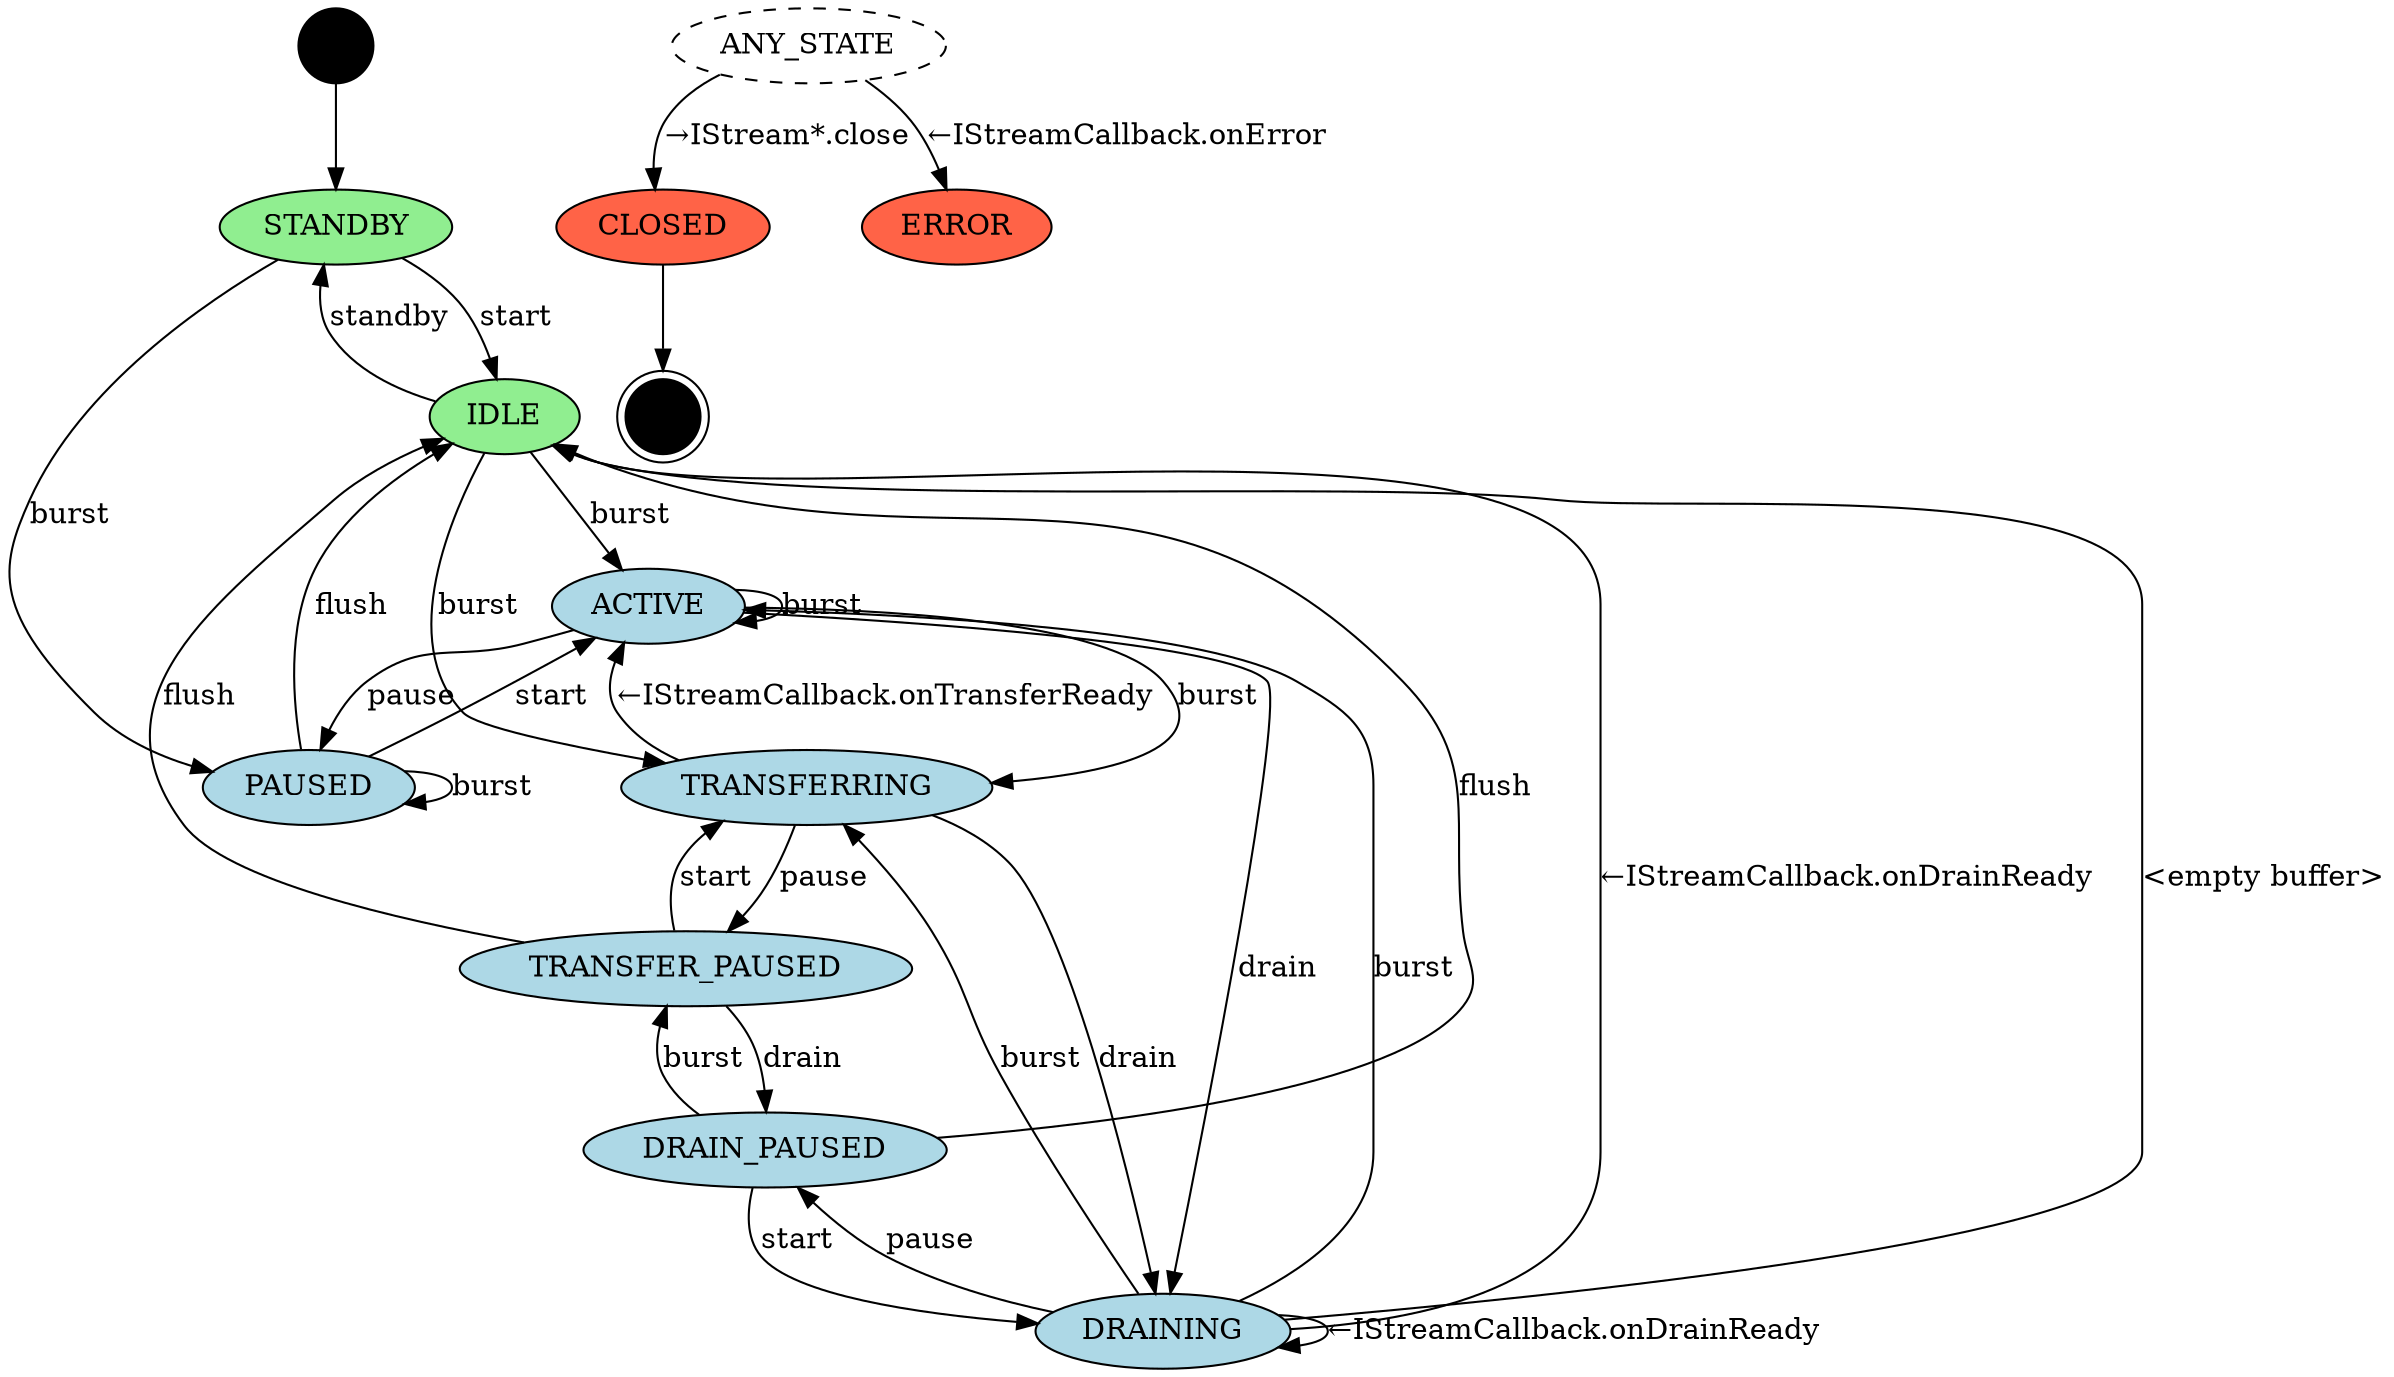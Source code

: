 // Copyright (C) 2022 The Android Open Source Project
//
// Licensed under the Apache License, Version 2.0 (the "License");
// you may not use this file except in compliance with the License.
// You may obtain a copy of the License at
//
//      http://www.apache.org/licenses/LICENSE-2.0
//
// Unless required by applicable law or agreed to in writing, software
// distributed under the License is distributed on an "AS IS" BASIS,
// WITHOUT WARRANTIES OR CONDITIONS OF ANY KIND, either express or implied.
// See the License for the specific language governing permissions and
// limitations under the License.

// To render: dot -Tpng stream-out-async-sm.gv -o stream-out-async-sm.png
digraph stream_out_async_state_machine {
    node [shape=point style=filled fillcolor=black width=0.5] I;
    node [shape=doublecircle width=0.5] F;
    node [shape=oval width=1];
    node [fillcolor=lightgreen] STANDBY;  // buffer is empty
    node [fillcolor=lightgreen] IDLE;     // buffer is empty
    node [fillcolor=tomato] CLOSED;
    node [fillcolor=tomato] ERROR;
    node [style=dashed] ANY_STATE;
    node [fillcolor=lightblue style=filled];
    // Note that when the consumer (h/w) is passive, "burst" operations
    // complete synchronously, bypassing the TRANSFERRING state.
    I -> STANDBY;
    STANDBY -> IDLE [label="start"];                  // consumer -> active
    STANDBY -> PAUSED [label="burst"];                // producer -> active
    IDLE -> STANDBY [label="standby"];                // consumer -> passive
    IDLE -> TRANSFERRING [label="burst"];             // producer -> active
    IDLE -> ACTIVE [label="burst"];                   // full write
    ACTIVE -> PAUSED [label="pause"];                 // consumer -> passive (not consuming)
    ACTIVE -> DRAINING [label="drain"];               // producer -> passive
    ACTIVE -> TRANSFERRING [label="burst"];           // early unblocking
    ACTIVE -> ACTIVE [label="burst"];                 // full write
    TRANSFERRING -> ACTIVE [label="←IStreamCallback.onTransferReady"];
    TRANSFERRING -> TRANSFER_PAUSED [label="pause"];  // consumer -> passive (not consuming)
    TRANSFERRING -> DRAINING [label="drain"];         // producer -> passive
    TRANSFER_PAUSED -> TRANSFERRING [label="start"];  // consumer -> active
    TRANSFER_PAUSED -> DRAIN_PAUSED [label="drain"];  // producer -> passive
    TRANSFER_PAUSED -> IDLE [label="flush"];          // buffer is cleared
    PAUSED -> PAUSED [label="burst"];
    PAUSED -> ACTIVE [label="start"];                 // consumer -> active
    PAUSED -> IDLE [label="flush"];                   // producer -> passive, buffer is cleared
    DRAINING -> IDLE [label="←IStreamCallback.onDrainReady"];
    DRAINING -> DRAINING [label="←IStreamCallback.onDrainReady"];  // allowed for `DRAIN_EARLY_NOTIFY`
    DRAINING -> IDLE [label="<empty buffer>"];        // allowed for `DRAIN_EARLY_NOTIFY`
    DRAINING -> TRANSFERRING [label="burst"];         // producer -> active
    DRAINING -> ACTIVE [label="burst"];               // full write
    DRAINING -> DRAIN_PAUSED [label="pause"];         // consumer -> passive (not consuming)
    DRAIN_PAUSED -> DRAINING [label="start"];         // consumer -> active
    DRAIN_PAUSED -> TRANSFER_PAUSED [label="burst"];  // producer -> active
    DRAIN_PAUSED -> IDLE [label="flush"];             // buffer is cleared
    ANY_STATE -> ERROR [label="←IStreamCallback.onError"];
    ANY_STATE -> CLOSED [label="→IStream*.close"];
    CLOSED -> F;
}
